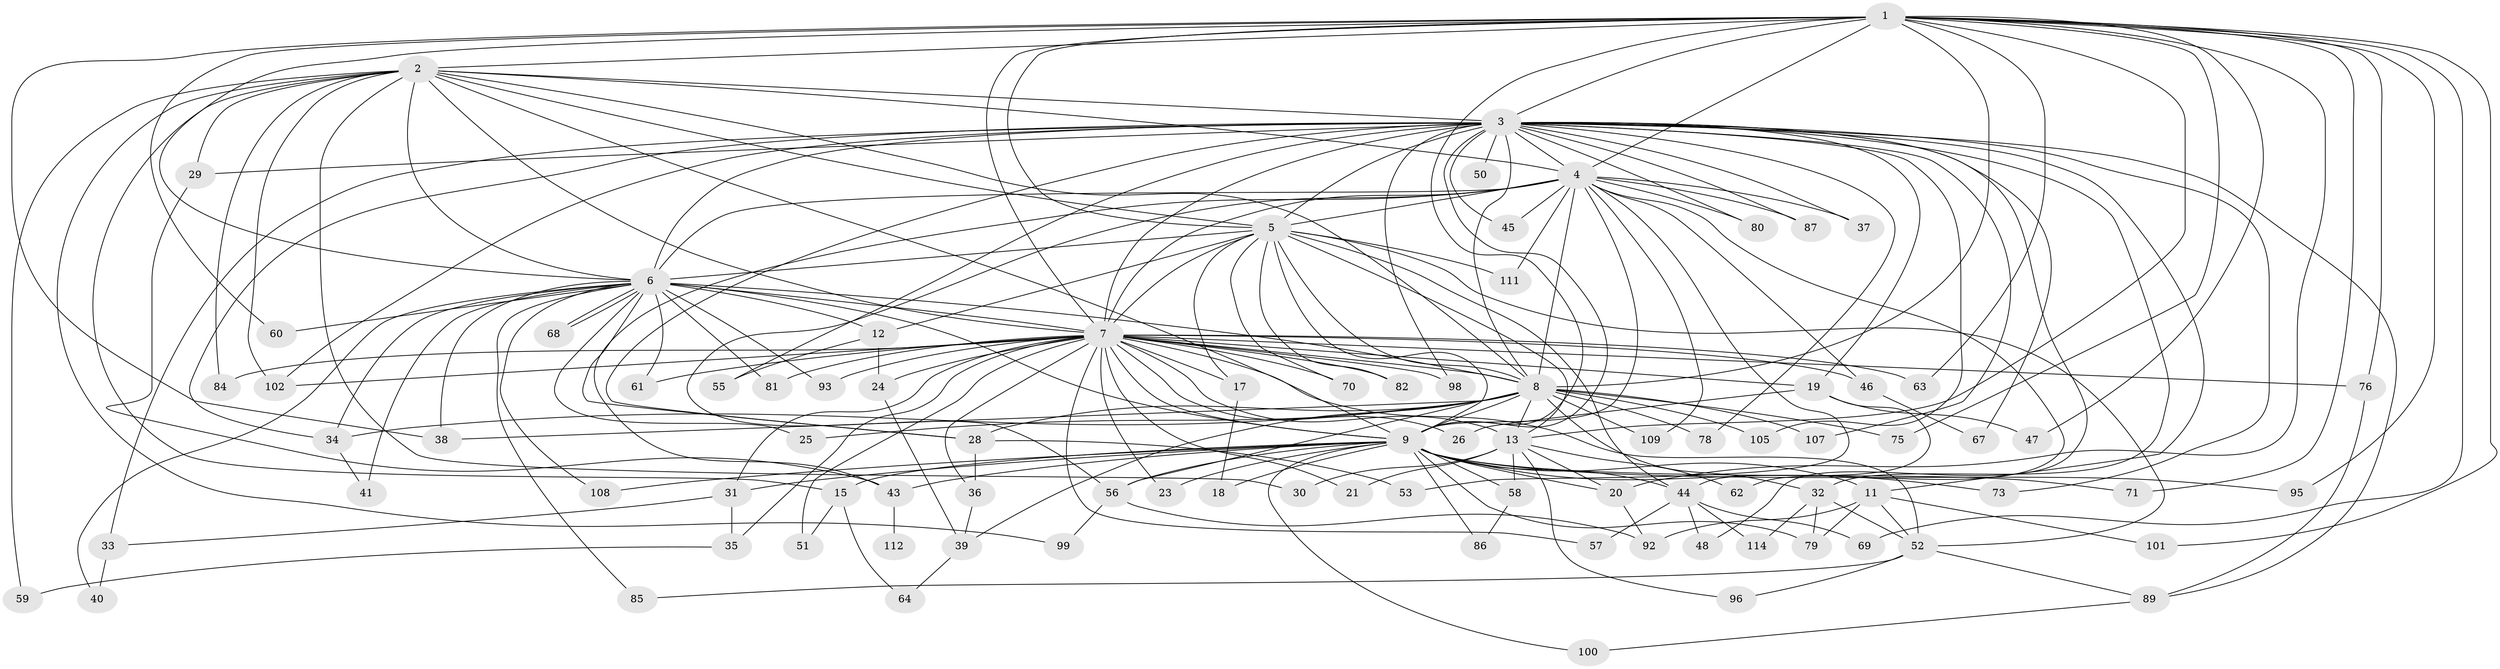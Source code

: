 // original degree distribution, {20: 0.017543859649122806, 16: 0.008771929824561403, 18: 0.008771929824561403, 21: 0.008771929824561403, 17: 0.008771929824561403, 27: 0.008771929824561403, 30: 0.008771929824561403, 22: 0.008771929824561403, 24: 0.008771929824561403, 6: 0.008771929824561403, 4: 0.07894736842105263, 10: 0.008771929824561403, 3: 0.14912280701754385, 5: 0.043859649122807015, 2: 0.5877192982456141, 7: 0.02631578947368421, 8: 0.008771929824561403}
// Generated by graph-tools (version 1.1) at 2025/11/02/27/25 16:11:08]
// undirected, 90 vertices, 212 edges
graph export_dot {
graph [start="1"]
  node [color=gray90,style=filled];
  1 [super="+65"];
  2 [super="+103"];
  3 [super="+10"];
  4 [super="+90"];
  5 [super="+72"];
  6 [super="+14"];
  7 [super="+22"];
  8 [super="+16"];
  9 [super="+27"];
  11 [super="+106"];
  12;
  13 [super="+94"];
  15 [super="+74"];
  17;
  18;
  19 [super="+54"];
  20 [super="+104"];
  21;
  23;
  24 [super="+113"];
  25;
  26;
  28 [super="+42"];
  29;
  30;
  31;
  32 [super="+88"];
  33;
  34 [super="+66"];
  35;
  36;
  37;
  38 [super="+91"];
  39;
  40;
  41;
  43 [super="+83"];
  44 [super="+49"];
  45;
  46;
  47;
  48;
  50;
  51;
  52 [super="+97"];
  53;
  55;
  56 [super="+77"];
  57;
  58;
  59;
  60;
  61;
  62;
  63;
  64;
  67;
  68;
  69;
  70;
  71;
  73;
  75;
  76;
  78;
  79;
  80;
  81;
  82;
  84;
  85;
  86;
  87;
  89;
  92 [super="+110"];
  93;
  95;
  96;
  98;
  99;
  100;
  101;
  102;
  105;
  107;
  108;
  109;
  111;
  112;
  114;
  1 -- 2;
  1 -- 3 [weight=2];
  1 -- 4 [weight=2];
  1 -- 5;
  1 -- 6;
  1 -- 7;
  1 -- 8;
  1 -- 9;
  1 -- 20;
  1 -- 38;
  1 -- 47;
  1 -- 60;
  1 -- 63;
  1 -- 69;
  1 -- 75;
  1 -- 76;
  1 -- 101;
  1 -- 13;
  1 -- 71;
  1 -- 95;
  2 -- 3 [weight=2];
  2 -- 4;
  2 -- 5;
  2 -- 6;
  2 -- 7;
  2 -- 8;
  2 -- 9;
  2 -- 15;
  2 -- 29;
  2 -- 30;
  2 -- 59;
  2 -- 84;
  2 -- 99;
  2 -- 102;
  3 -- 4 [weight=2];
  3 -- 5 [weight=2];
  3 -- 6 [weight=2];
  3 -- 7 [weight=2];
  3 -- 8 [weight=3];
  3 -- 9 [weight=2];
  3 -- 11;
  3 -- 19;
  3 -- 28;
  3 -- 29;
  3 -- 50 [weight=2];
  3 -- 67;
  3 -- 80;
  3 -- 89;
  3 -- 107;
  3 -- 73;
  3 -- 78;
  3 -- 87;
  3 -- 32;
  3 -- 33;
  3 -- 34;
  3 -- 98;
  3 -- 37;
  3 -- 102;
  3 -- 105;
  3 -- 45;
  3 -- 48;
  3 -- 55;
  4 -- 5;
  4 -- 6;
  4 -- 7;
  4 -- 8;
  4 -- 9;
  4 -- 37;
  4 -- 43;
  4 -- 45;
  4 -- 46;
  4 -- 53;
  4 -- 62;
  4 -- 80;
  4 -- 87;
  4 -- 109;
  4 -- 111;
  4 -- 56;
  5 -- 6;
  5 -- 7;
  5 -- 8;
  5 -- 9;
  5 -- 12;
  5 -- 13;
  5 -- 17;
  5 -- 44;
  5 -- 70;
  5 -- 82;
  5 -- 111;
  5 -- 52;
  6 -- 7 [weight=2];
  6 -- 8;
  6 -- 9 [weight=2];
  6 -- 12;
  6 -- 25;
  6 -- 40;
  6 -- 41;
  6 -- 60;
  6 -- 61;
  6 -- 68;
  6 -- 68;
  6 -- 81;
  6 -- 85;
  6 -- 93;
  6 -- 108;
  6 -- 34;
  6 -- 28;
  6 -- 38;
  7 -- 8;
  7 -- 9;
  7 -- 17;
  7 -- 19;
  7 -- 21;
  7 -- 23;
  7 -- 24;
  7 -- 26 [weight=2];
  7 -- 35;
  7 -- 36;
  7 -- 46;
  7 -- 52;
  7 -- 57;
  7 -- 61;
  7 -- 70;
  7 -- 81;
  7 -- 82;
  7 -- 84;
  7 -- 93;
  7 -- 98;
  7 -- 102;
  7 -- 51;
  7 -- 76;
  7 -- 63;
  7 -- 31;
  7 -- 13;
  8 -- 9;
  8 -- 13;
  8 -- 25;
  8 -- 28;
  8 -- 38;
  8 -- 39;
  8 -- 56;
  8 -- 75;
  8 -- 105;
  8 -- 107;
  8 -- 109;
  8 -- 32;
  8 -- 34;
  8 -- 78;
  9 -- 11;
  9 -- 15 [weight=2];
  9 -- 18;
  9 -- 23;
  9 -- 31;
  9 -- 44;
  9 -- 56;
  9 -- 58;
  9 -- 71;
  9 -- 73;
  9 -- 79;
  9 -- 108;
  9 -- 100;
  9 -- 43;
  9 -- 86;
  9 -- 95;
  9 -- 20;
  11 -- 52;
  11 -- 92;
  11 -- 101;
  11 -- 79;
  12 -- 24;
  12 -- 55;
  13 -- 20;
  13 -- 21;
  13 -- 30;
  13 -- 58;
  13 -- 62;
  13 -- 96;
  15 -- 51;
  15 -- 64;
  17 -- 18;
  19 -- 47;
  19 -- 26;
  19 -- 44;
  20 -- 92;
  24 -- 39;
  28 -- 36;
  28 -- 53;
  29 -- 43;
  31 -- 33;
  31 -- 35;
  32 -- 79;
  32 -- 114;
  32 -- 52;
  33 -- 40;
  34 -- 41;
  35 -- 59;
  36 -- 39;
  39 -- 64;
  43 -- 112 [weight=2];
  44 -- 48;
  44 -- 57;
  44 -- 69;
  44 -- 114;
  46 -- 67;
  52 -- 85;
  52 -- 96;
  52 -- 89;
  56 -- 99;
  56 -- 92;
  58 -- 86;
  76 -- 89;
  89 -- 100;
}
